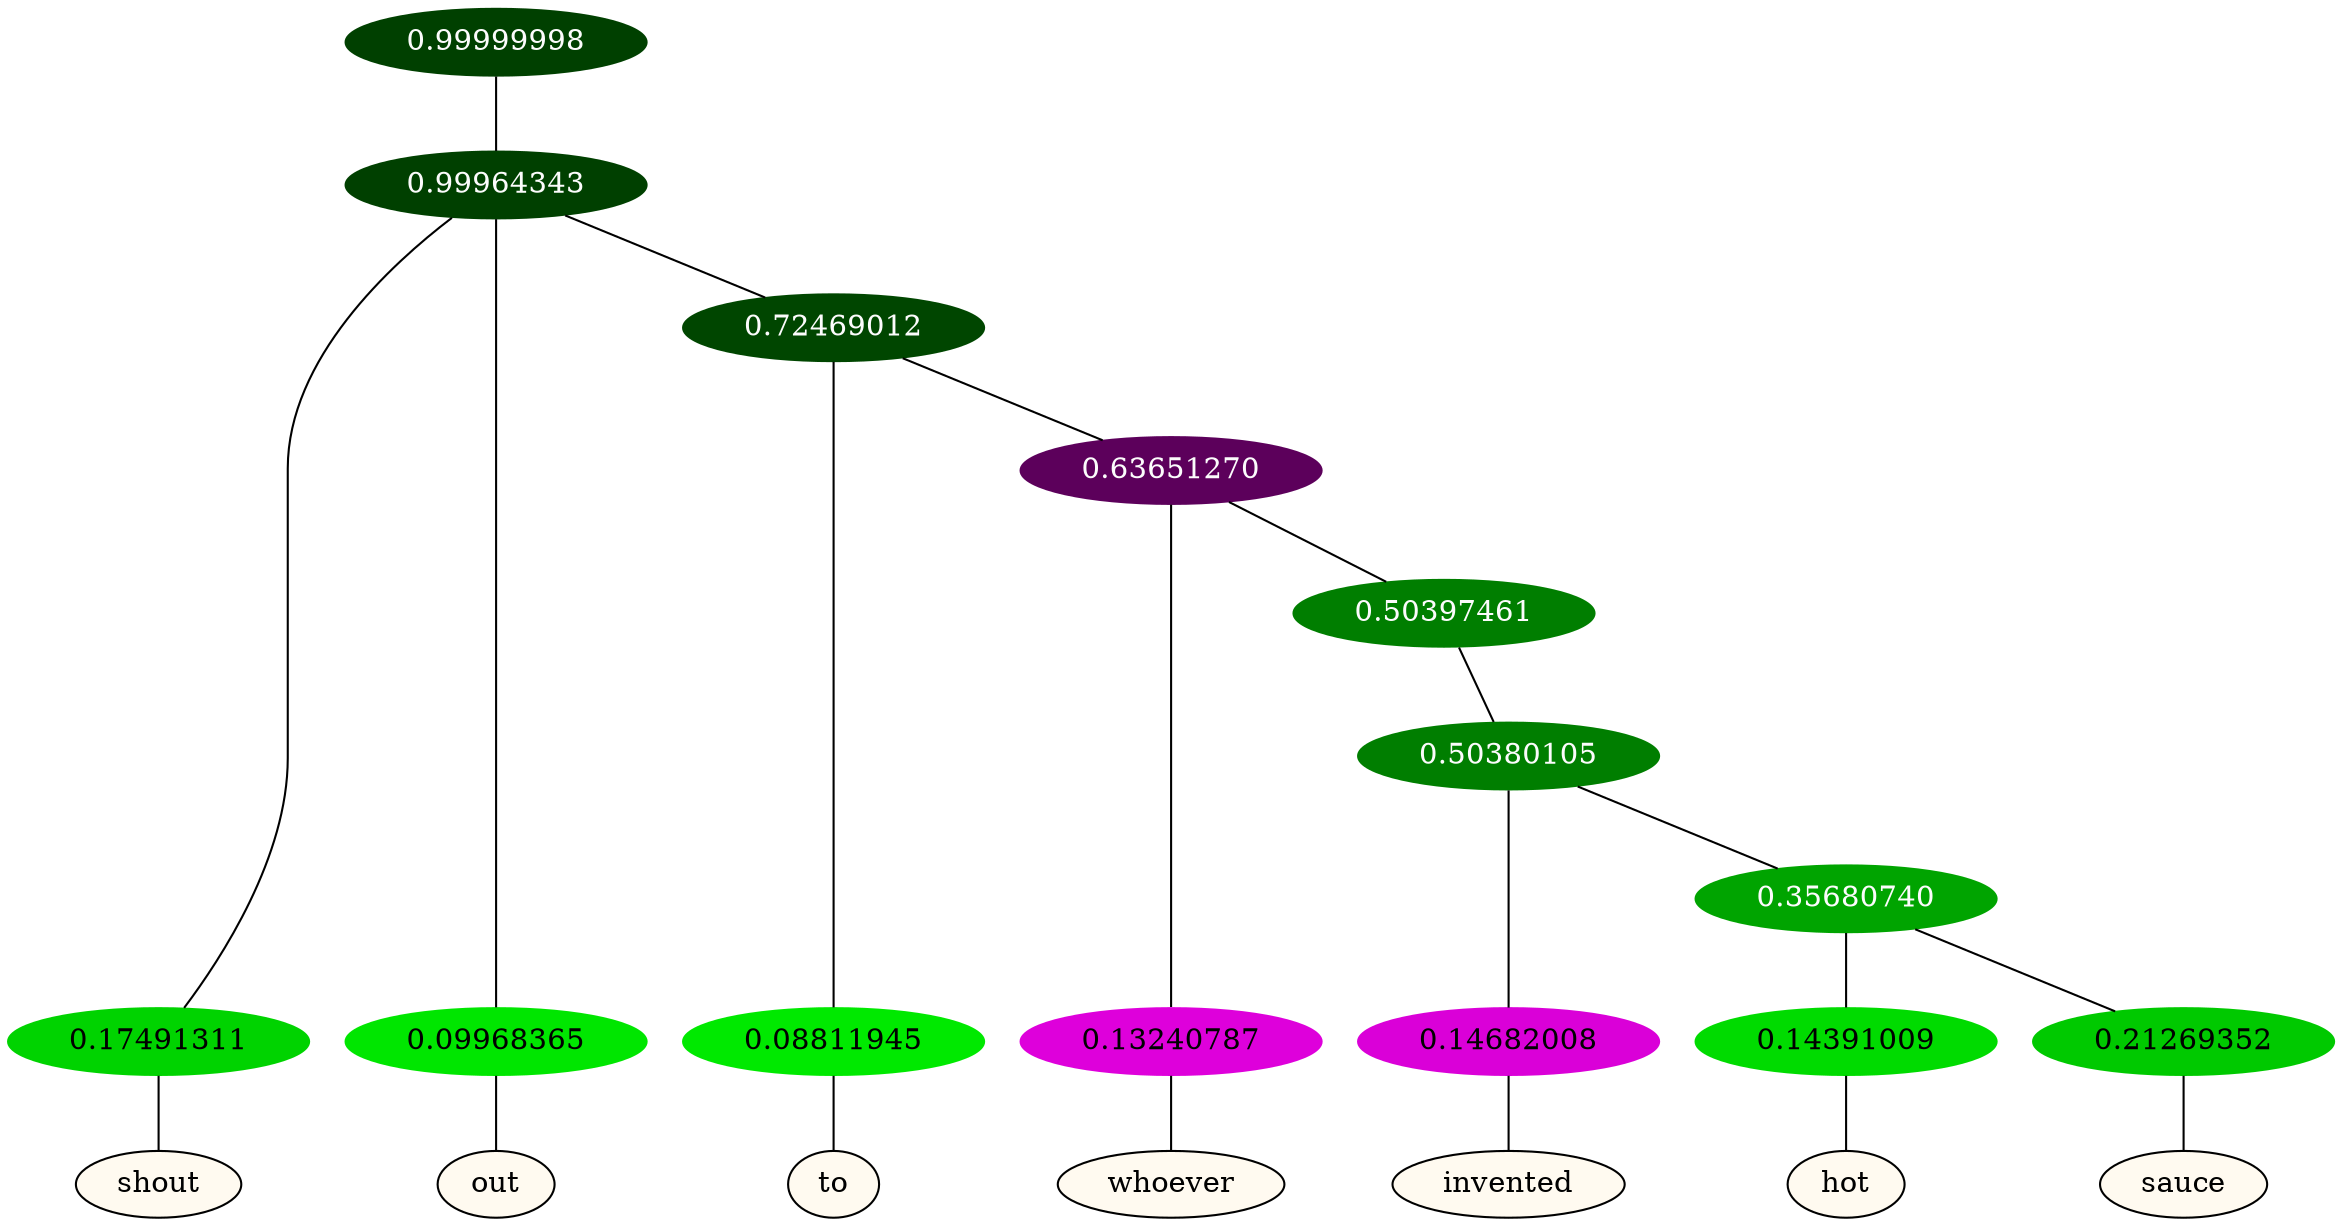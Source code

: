 graph {
	node [format=png height=0.15 nodesep=0.001 ordering=out overlap=prism overlap_scaling=0.01 ranksep=0.001 ratio=0.2 style=filled width=0.15]
	{
		rank=same
		a_w_2 [label=shout color=black fillcolor=floralwhite style="filled,solid"]
		a_w_3 [label=out color=black fillcolor=floralwhite style="filled,solid"]
		a_w_5 [label=to color=black fillcolor=floralwhite style="filled,solid"]
		a_w_7 [label=whoever color=black fillcolor=floralwhite style="filled,solid"]
		a_w_10 [label=invented color=black fillcolor=floralwhite style="filled,solid"]
		a_w_12 [label=hot color=black fillcolor=floralwhite style="filled,solid"]
		a_w_13 [label=sauce color=black fillcolor=floralwhite style="filled,solid"]
	}
	a_n_2 -- a_w_2
	a_n_3 -- a_w_3
	a_n_5 -- a_w_5
	a_n_7 -- a_w_7
	a_n_10 -- a_w_10
	a_n_12 -- a_w_12
	a_n_13 -- a_w_13
	{
		rank=same
		a_n_2 [label=0.17491311 color="0.334 1.000 0.825" fontcolor=black]
		a_n_3 [label=0.09968365 color="0.334 1.000 0.900" fontcolor=black]
		a_n_5 [label=0.08811945 color="0.334 1.000 0.912" fontcolor=black]
		a_n_7 [label=0.13240787 color="0.835 1.000 0.868" fontcolor=black]
		a_n_10 [label=0.14682008 color="0.835 1.000 0.853" fontcolor=black]
		a_n_12 [label=0.14391009 color="0.334 1.000 0.856" fontcolor=black]
		a_n_13 [label=0.21269352 color="0.334 1.000 0.787" fontcolor=black]
	}
	a_n_0 [label=0.99999998 color="0.334 1.000 0.250" fontcolor=grey99]
	a_n_1 [label=0.99964343 color="0.334 1.000 0.250" fontcolor=grey99]
	a_n_0 -- a_n_1
	a_n_1 -- a_n_2
	a_n_1 -- a_n_3
	a_n_4 [label=0.72469012 color="0.334 1.000 0.275" fontcolor=grey99]
	a_n_1 -- a_n_4
	a_n_4 -- a_n_5
	a_n_6 [label=0.63651270 color="0.835 1.000 0.363" fontcolor=grey99]
	a_n_4 -- a_n_6
	a_n_6 -- a_n_7
	a_n_8 [label=0.50397461 color="0.334 1.000 0.496" fontcolor=grey99]
	a_n_6 -- a_n_8
	a_n_9 [label=0.50380105 color="0.334 1.000 0.496" fontcolor=grey99]
	a_n_8 -- a_n_9
	a_n_9 -- a_n_10
	a_n_11 [label=0.35680740 color="0.334 1.000 0.643" fontcolor=grey99]
	a_n_9 -- a_n_11
	a_n_11 -- a_n_12
	a_n_11 -- a_n_13
}
